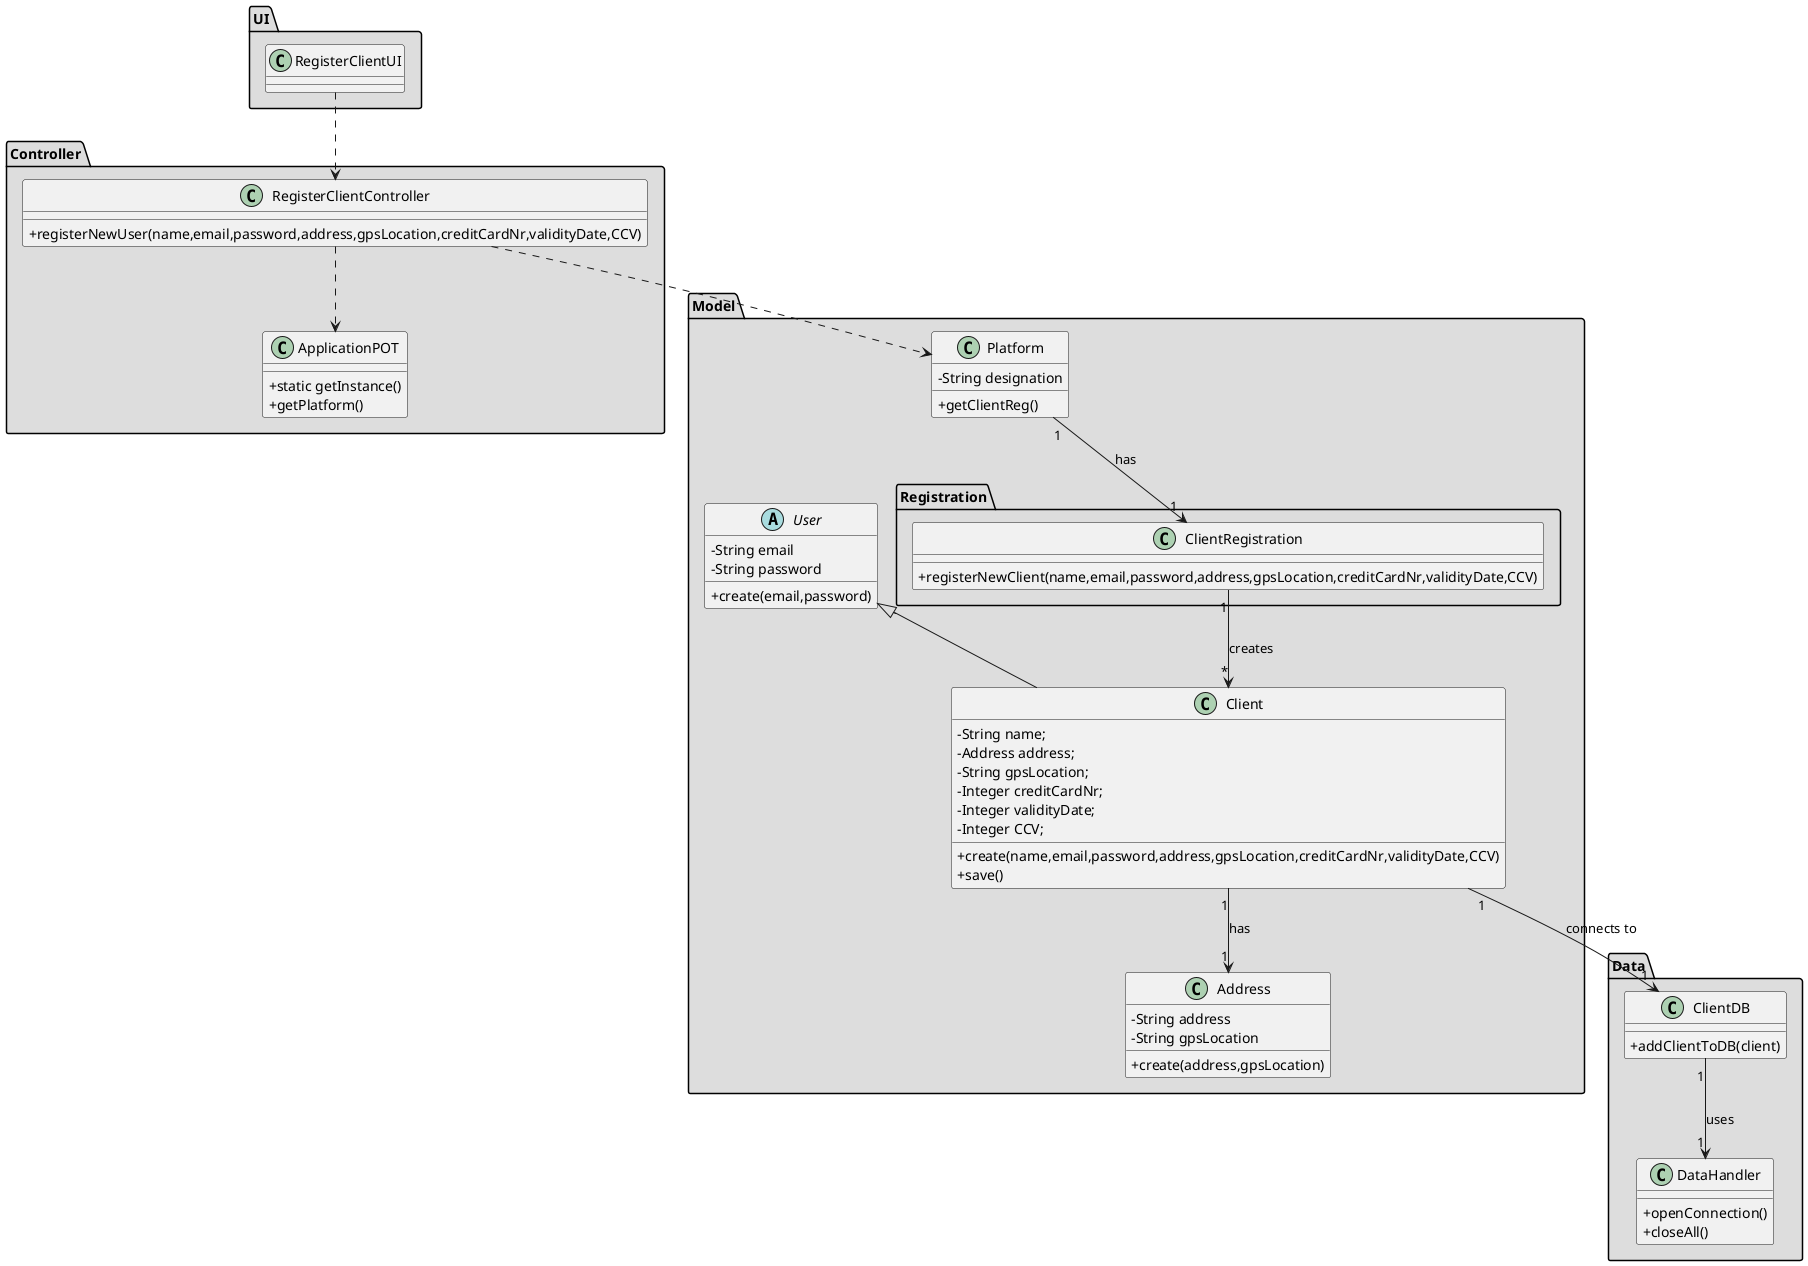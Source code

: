 @startuml
skinparam classAttributeIconSize 0


package "Controller" #DDDDDD {
class ApplicationPOT
{
  +static getInstance()
  +getPlatform()
}
}


package "UI" #DDDDDD {
class RegisterClientUI{

}
}


package "Controller" #DDDDDD {
class RegisterClientController{
+registerNewUser(name,email,password,address,gpsLocation,creditCardNr,validityDate,CCV)
}
}


package "Model" #DDDDDD {
class Platform {
  -String designation
  +getClientReg()
}
package "Registration" #DDDDDD {
 class ClientRegistration{
 +registerNewClient(name,email,password,address,gpsLocation,creditCardNr,validityDate,CCV)
 }
 }
}




package "Model" #DDDDDD {
abstract class User{
-String email
-String password
+create(email,password)
}

class Client extends User

class Client{
-String name;
-Address address;
-String gpsLocation;
-Integer creditCardNr;
-Integer validityDate;
-Integer CCV;
+create(name,email,password,address,gpsLocation,creditCardNr,validityDate,CCV)
+save()
}

class Address{
-String address
-String gpsLocation
+create(address,gpsLocation)
}

}


package "Data" #DDDDDD {
class DataHandler{
+openConnection()
+closeAll()
}
    class ClientDB{
   +addClientToDB(client)
}
}


RegisterClientUI ..> RegisterClientController
RegisterClientController ..> Platform
RegisterClientController ..> ApplicationPOT
Platform "1" --> "1" ClientRegistration : has
ClientRegistration "1" --> "*" Client : creates
Client "1" --> "1" ClientDB : connects to
Client "1" --> "1" Address : has
ClientDB "1" --> "1" DataHandler : uses

@enduml